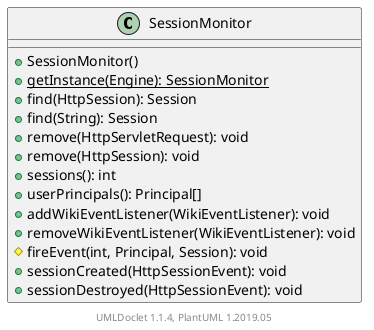 @startuml

    class SessionMonitor [[SessionMonitor.html]] {
        +SessionMonitor()
        {static} +getInstance(Engine): SessionMonitor
        +find(HttpSession): Session
        +find(String): Session
        +remove(HttpServletRequest): void
        +remove(HttpSession): void
        +sessions(): int
        +userPrincipals(): Principal[]
        +addWikiEventListener(WikiEventListener): void
        +removeWikiEventListener(WikiEventListener): void
        #fireEvent(int, Principal, Session): void
        +sessionCreated(HttpSessionEvent): void
        +sessionDestroyed(HttpSessionEvent): void
    }


    center footer UMLDoclet 1.1.4, PlantUML 1.2019.05
@enduml
